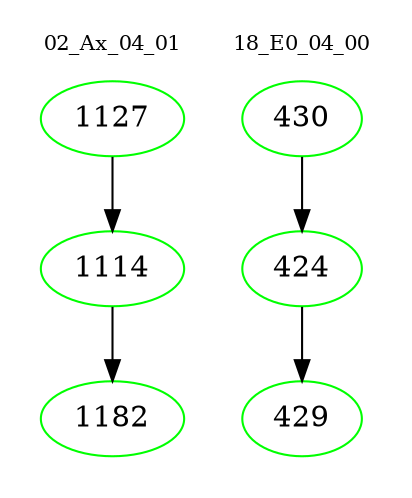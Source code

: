digraph{
subgraph cluster_0 {
color = white
label = "02_Ax_04_01";
fontsize=10;
T0_1127 [label="1127", color="green"]
T0_1127 -> T0_1114 [color="black"]
T0_1114 [label="1114", color="green"]
T0_1114 -> T0_1182 [color="black"]
T0_1182 [label="1182", color="green"]
}
subgraph cluster_1 {
color = white
label = "18_E0_04_00";
fontsize=10;
T1_430 [label="430", color="green"]
T1_430 -> T1_424 [color="black"]
T1_424 [label="424", color="green"]
T1_424 -> T1_429 [color="black"]
T1_429 [label="429", color="green"]
}
}
